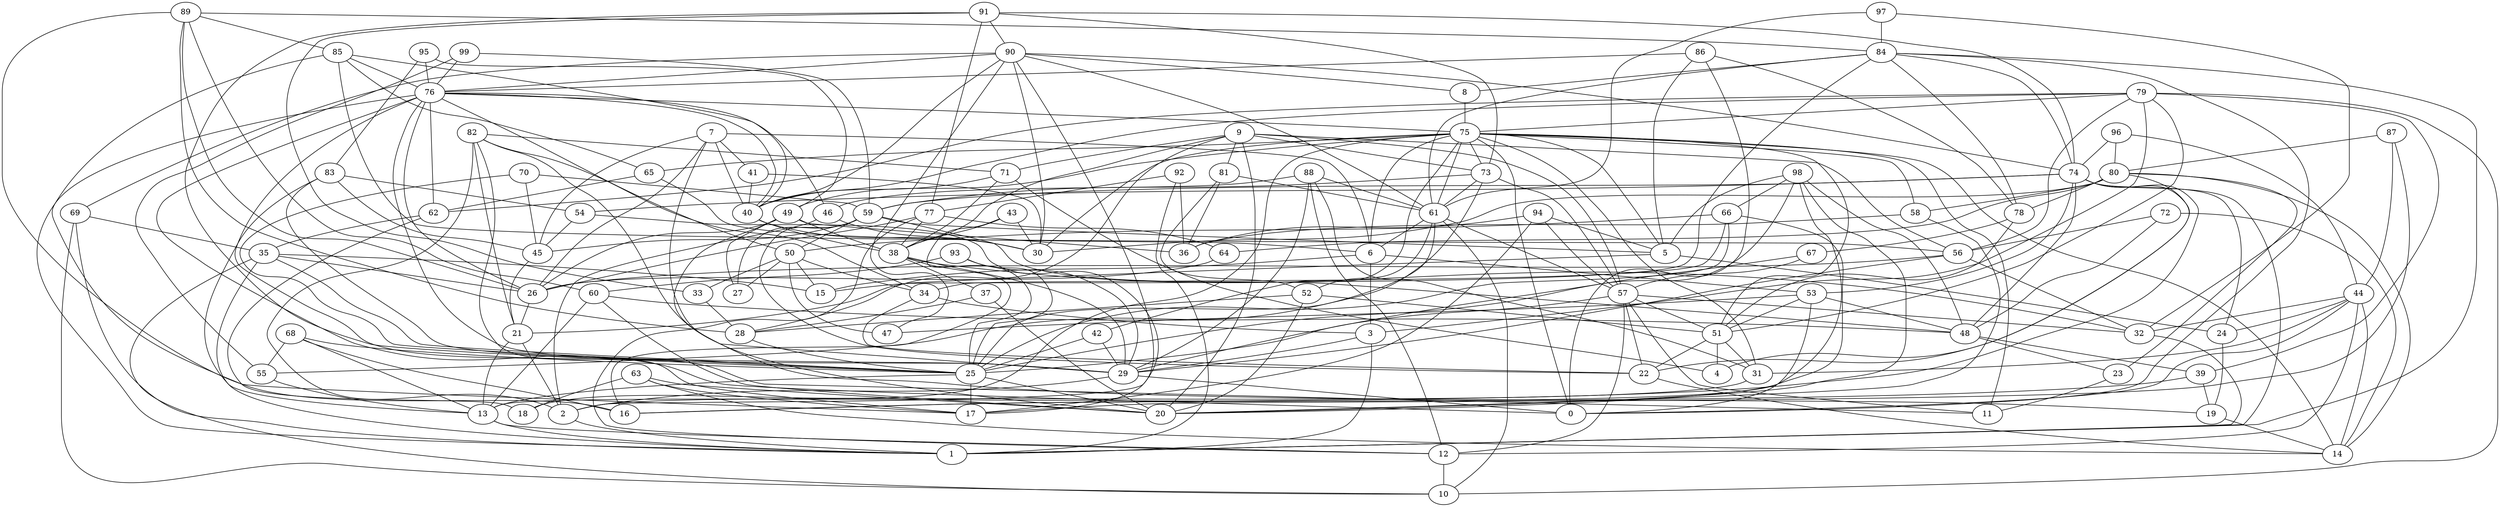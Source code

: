 digraph GG_graph {

subgraph G_graph {
edge [color = black]
"63" -> "18" [dir = none]
"63" -> "17" [dir = none]
"63" -> "14" [dir = none]
"63" -> "20" [dir = none]
"78" -> "67" [dir = none]
"78" -> "51" [dir = none]
"80" -> "14" [dir = none]
"80" -> "64" [dir = none]
"80" -> "58" [dir = none]
"80" -> "78" [dir = none]
"80" -> "23" [dir = none]
"80" -> "22" [dir = none]
"94" -> "5" [dir = none]
"94" -> "17" [dir = none]
"94" -> "36" [dir = none]
"94" -> "57" [dir = none]
"97" -> "84" [dir = none]
"97" -> "32" [dir = none]
"97" -> "61" [dir = none]
"53" -> "47" [dir = none]
"53" -> "51" [dir = none]
"53" -> "0" [dir = none]
"53" -> "48" [dir = none]
"68" -> "25" [dir = none]
"68" -> "55" [dir = none]
"68" -> "13" [dir = none]
"68" -> "16" [dir = none]
"39" -> "19" [dir = none]
"39" -> "16" [dir = none]
"87" -> "80" [dir = none]
"87" -> "44" [dir = none]
"87" -> "17" [dir = none]
"32" -> "1" [dir = none]
"92" -> "77" [dir = none]
"92" -> "36" [dir = none]
"92" -> "1" [dir = none]
"71" -> "4" [dir = none]
"71" -> "40" [dir = none]
"71" -> "38" [dir = none]
"29" -> "0" [dir = none]
"29" -> "2" [dir = none]
"99" -> "76" [dir = none]
"99" -> "59" [dir = none]
"99" -> "55" [dir = none]
"73" -> "59" [dir = none]
"73" -> "57" [dir = none]
"73" -> "61" [dir = none]
"73" -> "55" [dir = none]
"51" -> "22" [dir = none]
"51" -> "31" [dir = none]
"51" -> "4" [dir = none]
"93" -> "29" [dir = none]
"93" -> "60" [dir = none]
"93" -> "25" [dir = none]
"88" -> "31" [dir = none]
"88" -> "61" [dir = none]
"88" -> "29" [dir = none]
"88" -> "12" [dir = none]
"88" -> "46" [dir = none]
"12" -> "10" [dir = none]
"44" -> "12" [dir = none]
"44" -> "14" [dir = none]
"44" -> "0" [dir = none]
"44" -> "31" [dir = none]
"44" -> "24" [dir = none]
"44" -> "32" [dir = none]
"49" -> "27" [dir = none]
"49" -> "38" [dir = none]
"49" -> "26" [dir = none]
"49" -> "36" [dir = none]
"49" -> "20" [dir = none]
"24" -> "19" [dir = none]
"48" -> "39" [dir = none]
"48" -> "23" [dir = none]
"60" -> "20" [dir = none]
"60" -> "13" [dir = none]
"60" -> "48" [dir = none]
"58" -> "20" [dir = none]
"58" -> "36" [dir = none]
"84" -> "15" [dir = none]
"84" -> "0" [dir = none]
"84" -> "78" [dir = none]
"84" -> "74" [dir = none]
"84" -> "61" [dir = none]
"84" -> "1" [dir = none]
"84" -> "8" [dir = none]
"34" -> "22" [dir = none]
"34" -> "3" [dir = none]
"23" -> "11" [dir = none]
"66" -> "25" [dir = none]
"66" -> "50" [dir = none]
"66" -> "20" [dir = none]
"66" -> "34" [dir = none]
"70" -> "25" [dir = none]
"70" -> "59" [dir = none]
"70" -> "45" [dir = none]
"77" -> "26" [dir = none]
"77" -> "38" [dir = none]
"77" -> "12" [dir = none]
"77" -> "64" [dir = none]
"52" -> "28" [dir = none]
"52" -> "51" [dir = none]
"52" -> "20" [dir = none]
"40" -> "38" [dir = none]
"40" -> "30" [dir = none]
"98" -> "20" [dir = none]
"98" -> "5" [dir = none]
"98" -> "66" [dir = none]
"98" -> "29" [dir = none]
"98" -> "13" [dir = none]
"98" -> "48" [dir = none]
"89" -> "84" [dir = none]
"89" -> "60" [dir = none]
"89" -> "85" [dir = none]
"89" -> "28" [dir = none]
"89" -> "17" [dir = none]
"89" -> "26" [dir = none]
"82" -> "21" [dir = none]
"82" -> "71" [dir = none]
"82" -> "17" [dir = none]
"82" -> "29" [dir = none]
"82" -> "2" [dir = none]
"82" -> "34" [dir = none]
"56" -> "29" [dir = none]
"56" -> "26" [dir = none]
"56" -> "32" [dir = none]
"79" -> "3" [dir = none]
"79" -> "51" [dir = none]
"79" -> "62" [dir = none]
"79" -> "56" [dir = none]
"79" -> "10" [dir = none]
"79" -> "40" [dir = none]
"79" -> "39" [dir = none]
"79" -> "75" [dir = none]
"61" -> "10" [dir = none]
"61" -> "25" [dir = none]
"61" -> "6" [dir = none]
"61" -> "52" [dir = none]
"61" -> "57" [dir = none]
"38" -> "29" [dir = none]
"38" -> "32" [dir = none]
"38" -> "16" [dir = none]
"38" -> "37" [dir = none]
"76" -> "11" [dir = none]
"76" -> "62" [dir = none]
"76" -> "50" [dir = none]
"76" -> "26" [dir = none]
"76" -> "0" [dir = none]
"76" -> "1" [dir = none]
"76" -> "29" [dir = none]
"76" -> "40" [dir = none]
"76" -> "46" [dir = none]
"76" -> "75" [dir = none]
"67" -> "57" [dir = none]
"67" -> "25" [dir = none]
"59" -> "5" [dir = none]
"59" -> "45" [dir = none]
"59" -> "50" [dir = none]
"59" -> "48" [dir = none]
"59" -> "27" [dir = none]
"59" -> "22" [dir = none]
"50" -> "34" [dir = none]
"50" -> "15" [dir = none]
"50" -> "27" [dir = none]
"50" -> "47" [dir = none]
"50" -> "33" [dir = none]
"41" -> "30" [dir = none]
"41" -> "40" [dir = none]
"28" -> "25" [dir = none]
"65" -> "62" [dir = none]
"65" -> "6" [dir = none]
"7" -> "6" [dir = none]
"7" -> "45" [dir = none]
"7" -> "19" [dir = none]
"7" -> "26" [dir = none]
"7" -> "41" [dir = none]
"7" -> "40" [dir = none]
"55" -> "13" [dir = none]
"3" -> "29" [dir = none]
"3" -> "1" [dir = none]
"62" -> "35" [dir = none]
"62" -> "18" [dir = none]
"72" -> "14" [dir = none]
"72" -> "56" [dir = none]
"72" -> "48" [dir = none]
"5" -> "24" [dir = none]
"5" -> "21" [dir = none]
"86" -> "76" [dir = none]
"86" -> "5" [dir = none]
"86" -> "0" [dir = none]
"86" -> "78" [dir = none]
"75" -> "58" [dir = none]
"75" -> "49" [dir = none]
"75" -> "30" [dir = none]
"75" -> "73" [dir = none]
"75" -> "65" [dir = none]
"75" -> "6" [dir = none]
"75" -> "5" [dir = none]
"75" -> "18" [dir = none]
"75" -> "11" [dir = none]
"75" -> "42" [dir = none]
"75" -> "31" [dir = none]
"75" -> "61" [dir = none]
"75" -> "0" [dir = none]
"75" -> "51" [dir = none]
"75" -> "14" [dir = none]
"42" -> "29" [dir = none]
"42" -> "25" [dir = none]
"25" -> "13" [dir = none]
"25" -> "20" [dir = none]
"25" -> "17" [dir = none]
"2" -> "1" [dir = none]
"46" -> "2" [dir = none]
"46" -> "30" [dir = none]
"37" -> "20" [dir = none]
"37" -> "28" [dir = none]
"91" -> "77" [dir = none]
"91" -> "74" [dir = none]
"91" -> "25" [dir = none]
"91" -> "73" [dir = none]
"91" -> "90" [dir = none]
"91" -> "33" [dir = none]
"9" -> "20" [dir = none]
"9" -> "71" [dir = none]
"9" -> "28" [dir = none]
"9" -> "57" [dir = none]
"9" -> "38" [dir = none]
"9" -> "73" [dir = none]
"9" -> "81" [dir = none]
"9" -> "56" [dir = none]
"6" -> "53" [dir = none]
"6" -> "3" [dir = none]
"6" -> "15" [dir = none]
"33" -> "28" [dir = none]
"90" -> "61" [dir = none]
"90" -> "30" [dir = none]
"90" -> "69" [dir = none]
"90" -> "2" [dir = none]
"90" -> "40" [dir = none]
"90" -> "74" [dir = none]
"90" -> "8" [dir = none]
"90" -> "76" [dir = none]
"90" -> "47" [dir = none]
"19" -> "14" [dir = none]
"95" -> "76" [dir = none]
"95" -> "83" [dir = none]
"95" -> "49" [dir = none]
"81" -> "52" [dir = none]
"81" -> "36" [dir = none]
"81" -> "61" [dir = none]
"69" -> "1" [dir = none]
"69" -> "35" [dir = none]
"69" -> "10" [dir = none]
"43" -> "30" [dir = none]
"43" -> "25" [dir = none]
"43" -> "38" [dir = none]
"96" -> "80" [dir = none]
"96" -> "74" [dir = none]
"96" -> "44" [dir = none]
"85" -> "16" [dir = none]
"85" -> "76" [dir = none]
"85" -> "56" [dir = none]
"85" -> "40" [dir = none]
"85" -> "65" [dir = none]
"22" -> "14" [dir = none]
"64" -> "26" [dir = none]
"21" -> "2" [dir = none]
"26" -> "21" [dir = none]
"83" -> "29" [dir = none]
"83" -> "45" [dir = none]
"83" -> "13" [dir = none]
"83" -> "54" [dir = none]
"35" -> "1" [dir = none]
"35" -> "15" [dir = none]
"35" -> "10" [dir = none]
"35" -> "26" [dir = none]
"8" -> "75" [dir = none]
"54" -> "45" [dir = none]
"54" -> "17" [dir = none]
"74" -> "1" [dir = none]
"74" -> "4" [dir = none]
"74" -> "53" [dir = none]
"74" -> "16" [dir = none]
"74" -> "54" [dir = none]
"74" -> "24" [dir = none]
"74" -> "59" [dir = none]
"74" -> "48" [dir = none]
"13" -> "1" [dir = none]
"13" -> "12" [dir = none]
"57" -> "11" [dir = none]
"57" -> "51" [dir = none]
"57" -> "12" [dir = none]
"57" -> "32" [dir = none]
"57" -> "22" [dir = none]
"57" -> "25" [dir = none]
"45" -> "21" [dir = none]
"31" -> "2" [dir = none]
"21" -> "13" [dir = none]
"35" -> "25" [dir = none]
"80" -> "30" [dir = none]
}

}
